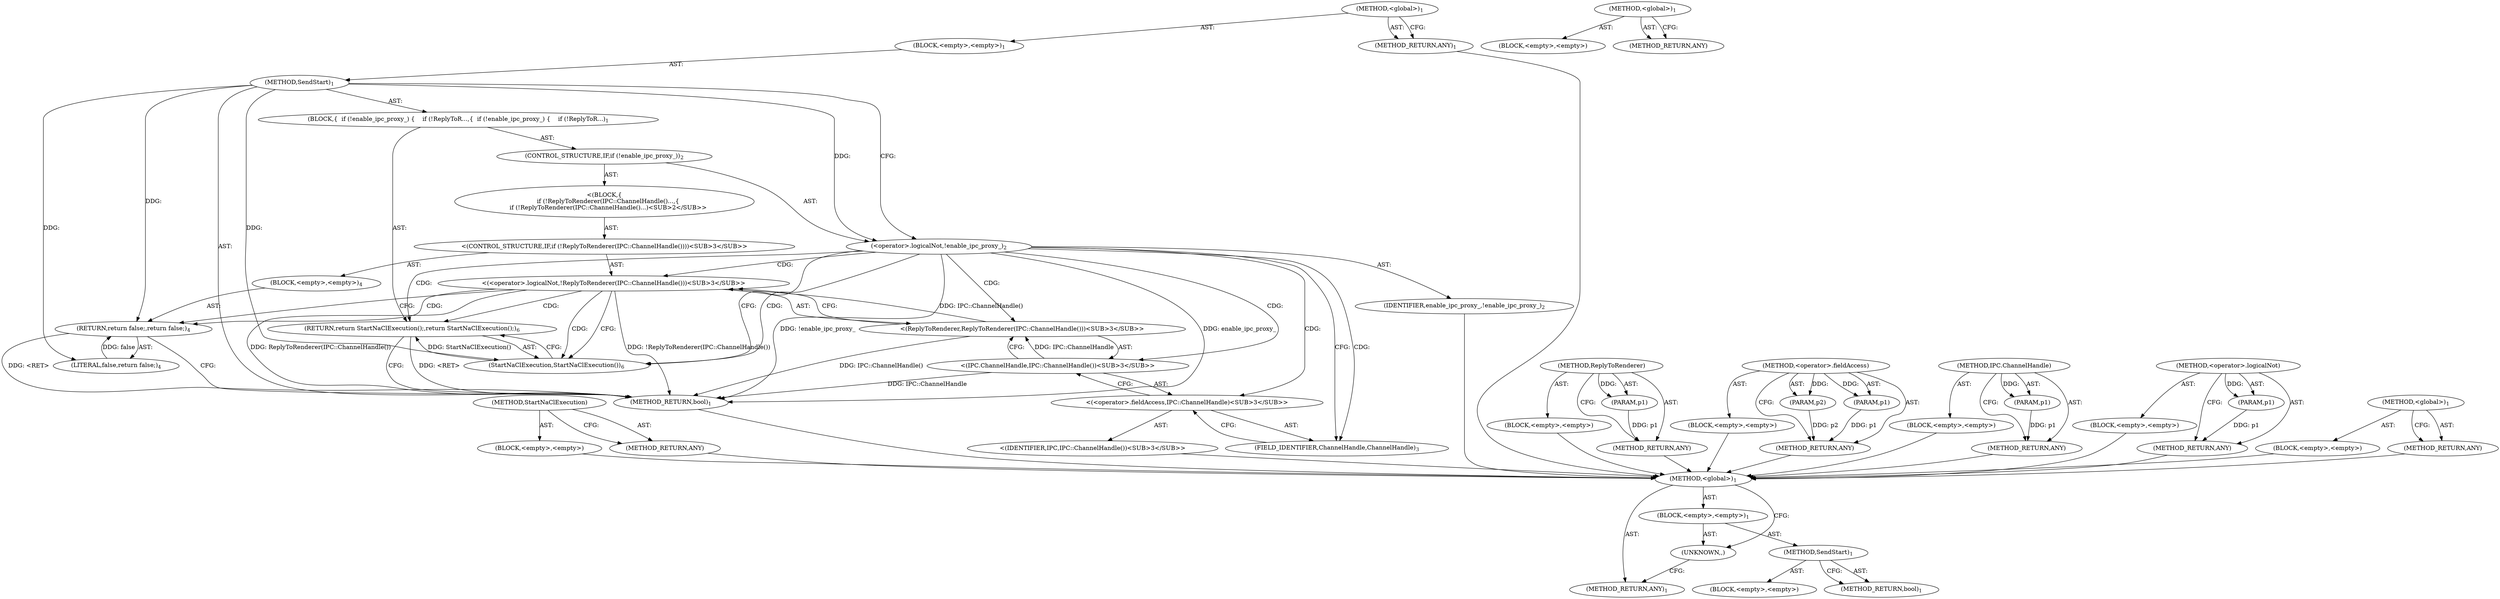 digraph "&lt;global&gt;" {
vulnerable_62 [label=<(METHOD,StartNaClExecution)>];
vulnerable_63 [label=<(BLOCK,&lt;empty&gt;,&lt;empty&gt;)>];
vulnerable_64 [label=<(METHOD_RETURN,ANY)>];
vulnerable_6 [label=<(METHOD,&lt;global&gt;)<SUB>1</SUB>>];
vulnerable_7 [label=<(BLOCK,&lt;empty&gt;,&lt;empty&gt;)<SUB>1</SUB>>];
vulnerable_8 [label=<(METHOD,SendStart)<SUB>1</SUB>>];
vulnerable_9 [label=<(BLOCK,{
  if (!enable_ipc_proxy_) {
    if (!ReplyToR...,{
  if (!enable_ipc_proxy_) {
    if (!ReplyToR...)<SUB>1</SUB>>];
vulnerable_10 [label=<(CONTROL_STRUCTURE,IF,if (!enable_ipc_proxy_))<SUB>2</SUB>>];
vulnerable_11 [label=<(&lt;operator&gt;.logicalNot,!enable_ipc_proxy_)<SUB>2</SUB>>];
vulnerable_12 [label=<(IDENTIFIER,enable_ipc_proxy_,!enable_ipc_proxy_)<SUB>2</SUB>>];
vulnerable_13 [label="<(BLOCK,{
    if (!ReplyToRenderer(IPC::ChannelHandle()...,{
    if (!ReplyToRenderer(IPC::ChannelHandle()...)<SUB>2</SUB>>"];
vulnerable_14 [label="<(CONTROL_STRUCTURE,IF,if (!ReplyToRenderer(IPC::ChannelHandle())))<SUB>3</SUB>>"];
vulnerable_15 [label="<(&lt;operator&gt;.logicalNot,!ReplyToRenderer(IPC::ChannelHandle()))<SUB>3</SUB>>"];
vulnerable_16 [label="<(ReplyToRenderer,ReplyToRenderer(IPC::ChannelHandle()))<SUB>3</SUB>>"];
vulnerable_17 [label="<(IPC.ChannelHandle,IPC::ChannelHandle())<SUB>3</SUB>>"];
vulnerable_18 [label="<(&lt;operator&gt;.fieldAccess,IPC::ChannelHandle)<SUB>3</SUB>>"];
vulnerable_19 [label="<(IDENTIFIER,IPC,IPC::ChannelHandle())<SUB>3</SUB>>"];
vulnerable_20 [label=<(FIELD_IDENTIFIER,ChannelHandle,ChannelHandle)<SUB>3</SUB>>];
vulnerable_21 [label=<(BLOCK,&lt;empty&gt;,&lt;empty&gt;)<SUB>4</SUB>>];
vulnerable_22 [label=<(RETURN,return false;,return false;)<SUB>4</SUB>>];
vulnerable_23 [label=<(LITERAL,false,return false;)<SUB>4</SUB>>];
vulnerable_24 [label=<(RETURN,return StartNaClExecution();,return StartNaClExecution();)<SUB>6</SUB>>];
vulnerable_25 [label=<(StartNaClExecution,StartNaClExecution())<SUB>6</SUB>>];
vulnerable_26 [label=<(METHOD_RETURN,bool)<SUB>1</SUB>>];
vulnerable_28 [label=<(METHOD_RETURN,ANY)<SUB>1</SUB>>];
vulnerable_49 [label=<(METHOD,ReplyToRenderer)>];
vulnerable_50 [label=<(PARAM,p1)>];
vulnerable_51 [label=<(BLOCK,&lt;empty&gt;,&lt;empty&gt;)>];
vulnerable_52 [label=<(METHOD_RETURN,ANY)>];
vulnerable_57 [label=<(METHOD,&lt;operator&gt;.fieldAccess)>];
vulnerable_58 [label=<(PARAM,p1)>];
vulnerable_59 [label=<(PARAM,p2)>];
vulnerable_60 [label=<(BLOCK,&lt;empty&gt;,&lt;empty&gt;)>];
vulnerable_61 [label=<(METHOD_RETURN,ANY)>];
vulnerable_53 [label=<(METHOD,IPC.ChannelHandle)>];
vulnerable_54 [label=<(PARAM,p1)>];
vulnerable_55 [label=<(BLOCK,&lt;empty&gt;,&lt;empty&gt;)>];
vulnerable_56 [label=<(METHOD_RETURN,ANY)>];
vulnerable_45 [label=<(METHOD,&lt;operator&gt;.logicalNot)>];
vulnerable_46 [label=<(PARAM,p1)>];
vulnerable_47 [label=<(BLOCK,&lt;empty&gt;,&lt;empty&gt;)>];
vulnerable_48 [label=<(METHOD_RETURN,ANY)>];
vulnerable_39 [label=<(METHOD,&lt;global&gt;)<SUB>1</SUB>>];
vulnerable_40 [label=<(BLOCK,&lt;empty&gt;,&lt;empty&gt;)>];
vulnerable_41 [label=<(METHOD_RETURN,ANY)>];
fixed_6 [label=<(METHOD,&lt;global&gt;)<SUB>1</SUB>>];
fixed_7 [label=<(BLOCK,&lt;empty&gt;,&lt;empty&gt;)<SUB>1</SUB>>];
fixed_8 [label=<(METHOD,SendStart)<SUB>1</SUB>>];
fixed_9 [label=<(BLOCK,&lt;empty&gt;,&lt;empty&gt;)>];
fixed_10 [label=<(METHOD_RETURN,bool)<SUB>1</SUB>>];
fixed_12 [label=<(UNKNOWN,,)>];
fixed_13 [label=<(METHOD_RETURN,ANY)<SUB>1</SUB>>];
fixed_22 [label=<(METHOD,&lt;global&gt;)<SUB>1</SUB>>];
fixed_23 [label=<(BLOCK,&lt;empty&gt;,&lt;empty&gt;)>];
fixed_24 [label=<(METHOD_RETURN,ANY)>];
vulnerable_62 -> vulnerable_63  [key=0, label="AST: "];
vulnerable_62 -> vulnerable_64  [key=0, label="AST: "];
vulnerable_62 -> vulnerable_64  [key=1, label="CFG: "];
vulnerable_63 -> fixed_6  [key=0];
vulnerable_64 -> fixed_6  [key=0];
vulnerable_6 -> vulnerable_7  [key=0, label="AST: "];
vulnerable_6 -> vulnerable_28  [key=0, label="AST: "];
vulnerable_6 -> vulnerable_28  [key=1, label="CFG: "];
vulnerable_7 -> vulnerable_8  [key=0, label="AST: "];
vulnerable_8 -> vulnerable_9  [key=0, label="AST: "];
vulnerable_8 -> vulnerable_26  [key=0, label="AST: "];
vulnerable_8 -> vulnerable_11  [key=0, label="CFG: "];
vulnerable_8 -> vulnerable_11  [key=1, label="DDG: "];
vulnerable_8 -> vulnerable_25  [key=0, label="DDG: "];
vulnerable_8 -> vulnerable_22  [key=0, label="DDG: "];
vulnerable_8 -> vulnerable_23  [key=0, label="DDG: "];
vulnerable_9 -> vulnerable_10  [key=0, label="AST: "];
vulnerable_9 -> vulnerable_24  [key=0, label="AST: "];
vulnerable_10 -> vulnerable_11  [key=0, label="AST: "];
vulnerable_10 -> vulnerable_13  [key=0, label="AST: "];
vulnerable_11 -> vulnerable_12  [key=0, label="AST: "];
vulnerable_11 -> vulnerable_25  [key=0, label="CFG: "];
vulnerable_11 -> vulnerable_25  [key=1, label="CDG: "];
vulnerable_11 -> vulnerable_20  [key=0, label="CFG: "];
vulnerable_11 -> vulnerable_20  [key=1, label="CDG: "];
vulnerable_11 -> vulnerable_26  [key=0, label="DDG: !enable_ipc_proxy_"];
vulnerable_11 -> vulnerable_26  [key=1, label="DDG: enable_ipc_proxy_"];
vulnerable_11 -> vulnerable_24  [key=0, label="CDG: "];
vulnerable_11 -> vulnerable_16  [key=0, label="CDG: "];
vulnerable_11 -> vulnerable_17  [key=0, label="CDG: "];
vulnerable_11 -> vulnerable_15  [key=0, label="CDG: "];
vulnerable_11 -> vulnerable_18  [key=0, label="CDG: "];
vulnerable_12 -> fixed_6  [key=0];
vulnerable_13 -> vulnerable_14  [key=0, label="AST: "];
vulnerable_14 -> vulnerable_15  [key=0, label="AST: "];
vulnerable_14 -> vulnerable_21  [key=0, label="AST: "];
vulnerable_15 -> vulnerable_16  [key=0, label="AST: "];
vulnerable_15 -> vulnerable_25  [key=0, label="CFG: "];
vulnerable_15 -> vulnerable_25  [key=1, label="CDG: "];
vulnerable_15 -> vulnerable_22  [key=0, label="CFG: "];
vulnerable_15 -> vulnerable_22  [key=1, label="CDG: "];
vulnerable_15 -> vulnerable_26  [key=0, label="DDG: ReplyToRenderer(IPC::ChannelHandle())"];
vulnerable_15 -> vulnerable_26  [key=1, label="DDG: !ReplyToRenderer(IPC::ChannelHandle())"];
vulnerable_15 -> vulnerable_24  [key=0, label="CDG: "];
vulnerable_16 -> vulnerable_17  [key=0, label="AST: "];
vulnerable_16 -> vulnerable_15  [key=0, label="CFG: "];
vulnerable_16 -> vulnerable_15  [key=1, label="DDG: IPC::ChannelHandle()"];
vulnerable_16 -> vulnerable_26  [key=0, label="DDG: IPC::ChannelHandle()"];
vulnerable_17 -> vulnerable_18  [key=0, label="AST: "];
vulnerable_17 -> vulnerable_16  [key=0, label="CFG: "];
vulnerable_17 -> vulnerable_16  [key=1, label="DDG: IPC::ChannelHandle"];
vulnerable_17 -> vulnerable_26  [key=0, label="DDG: IPC::ChannelHandle"];
vulnerable_18 -> vulnerable_19  [key=0, label="AST: "];
vulnerable_18 -> vulnerable_20  [key=0, label="AST: "];
vulnerable_18 -> vulnerable_17  [key=0, label="CFG: "];
vulnerable_19 -> fixed_6  [key=0];
vulnerable_20 -> vulnerable_18  [key=0, label="CFG: "];
vulnerable_21 -> vulnerable_22  [key=0, label="AST: "];
vulnerable_22 -> vulnerable_23  [key=0, label="AST: "];
vulnerable_22 -> vulnerable_26  [key=0, label="CFG: "];
vulnerable_22 -> vulnerable_26  [key=1, label="DDG: &lt;RET&gt;"];
vulnerable_23 -> vulnerable_22  [key=0, label="DDG: false"];
vulnerable_24 -> vulnerable_25  [key=0, label="AST: "];
vulnerable_24 -> vulnerable_26  [key=0, label="CFG: "];
vulnerable_24 -> vulnerable_26  [key=1, label="DDG: &lt;RET&gt;"];
vulnerable_25 -> vulnerable_24  [key=0, label="CFG: "];
vulnerable_25 -> vulnerable_24  [key=1, label="DDG: StartNaClExecution()"];
vulnerable_26 -> fixed_6  [key=0];
vulnerable_28 -> fixed_6  [key=0];
vulnerable_49 -> vulnerable_50  [key=0, label="AST: "];
vulnerable_49 -> vulnerable_50  [key=1, label="DDG: "];
vulnerable_49 -> vulnerable_51  [key=0, label="AST: "];
vulnerable_49 -> vulnerable_52  [key=0, label="AST: "];
vulnerable_49 -> vulnerable_52  [key=1, label="CFG: "];
vulnerable_50 -> vulnerable_52  [key=0, label="DDG: p1"];
vulnerable_51 -> fixed_6  [key=0];
vulnerable_52 -> fixed_6  [key=0];
vulnerable_57 -> vulnerable_58  [key=0, label="AST: "];
vulnerable_57 -> vulnerable_58  [key=1, label="DDG: "];
vulnerable_57 -> vulnerable_60  [key=0, label="AST: "];
vulnerable_57 -> vulnerable_59  [key=0, label="AST: "];
vulnerable_57 -> vulnerable_59  [key=1, label="DDG: "];
vulnerable_57 -> vulnerable_61  [key=0, label="AST: "];
vulnerable_57 -> vulnerable_61  [key=1, label="CFG: "];
vulnerable_58 -> vulnerable_61  [key=0, label="DDG: p1"];
vulnerable_59 -> vulnerable_61  [key=0, label="DDG: p2"];
vulnerable_60 -> fixed_6  [key=0];
vulnerable_61 -> fixed_6  [key=0];
vulnerable_53 -> vulnerable_54  [key=0, label="AST: "];
vulnerable_53 -> vulnerable_54  [key=1, label="DDG: "];
vulnerable_53 -> vulnerable_55  [key=0, label="AST: "];
vulnerable_53 -> vulnerable_56  [key=0, label="AST: "];
vulnerable_53 -> vulnerable_56  [key=1, label="CFG: "];
vulnerable_54 -> vulnerable_56  [key=0, label="DDG: p1"];
vulnerable_55 -> fixed_6  [key=0];
vulnerable_56 -> fixed_6  [key=0];
vulnerable_45 -> vulnerable_46  [key=0, label="AST: "];
vulnerable_45 -> vulnerable_46  [key=1, label="DDG: "];
vulnerable_45 -> vulnerable_47  [key=0, label="AST: "];
vulnerable_45 -> vulnerable_48  [key=0, label="AST: "];
vulnerable_45 -> vulnerable_48  [key=1, label="CFG: "];
vulnerable_46 -> vulnerable_48  [key=0, label="DDG: p1"];
vulnerable_47 -> fixed_6  [key=0];
vulnerable_48 -> fixed_6  [key=0];
vulnerable_39 -> vulnerable_40  [key=0, label="AST: "];
vulnerable_39 -> vulnerable_41  [key=0, label="AST: "];
vulnerable_39 -> vulnerable_41  [key=1, label="CFG: "];
vulnerable_40 -> fixed_6  [key=0];
vulnerable_41 -> fixed_6  [key=0];
fixed_6 -> fixed_7  [key=0, label="AST: "];
fixed_6 -> fixed_13  [key=0, label="AST: "];
fixed_6 -> fixed_12  [key=0, label="CFG: "];
fixed_7 -> fixed_8  [key=0, label="AST: "];
fixed_7 -> fixed_12  [key=0, label="AST: "];
fixed_8 -> fixed_9  [key=0, label="AST: "];
fixed_8 -> fixed_10  [key=0, label="AST: "];
fixed_8 -> fixed_10  [key=1, label="CFG: "];
fixed_12 -> fixed_13  [key=0, label="CFG: "];
fixed_22 -> fixed_23  [key=0, label="AST: "];
fixed_22 -> fixed_24  [key=0, label="AST: "];
fixed_22 -> fixed_24  [key=1, label="CFG: "];
}
